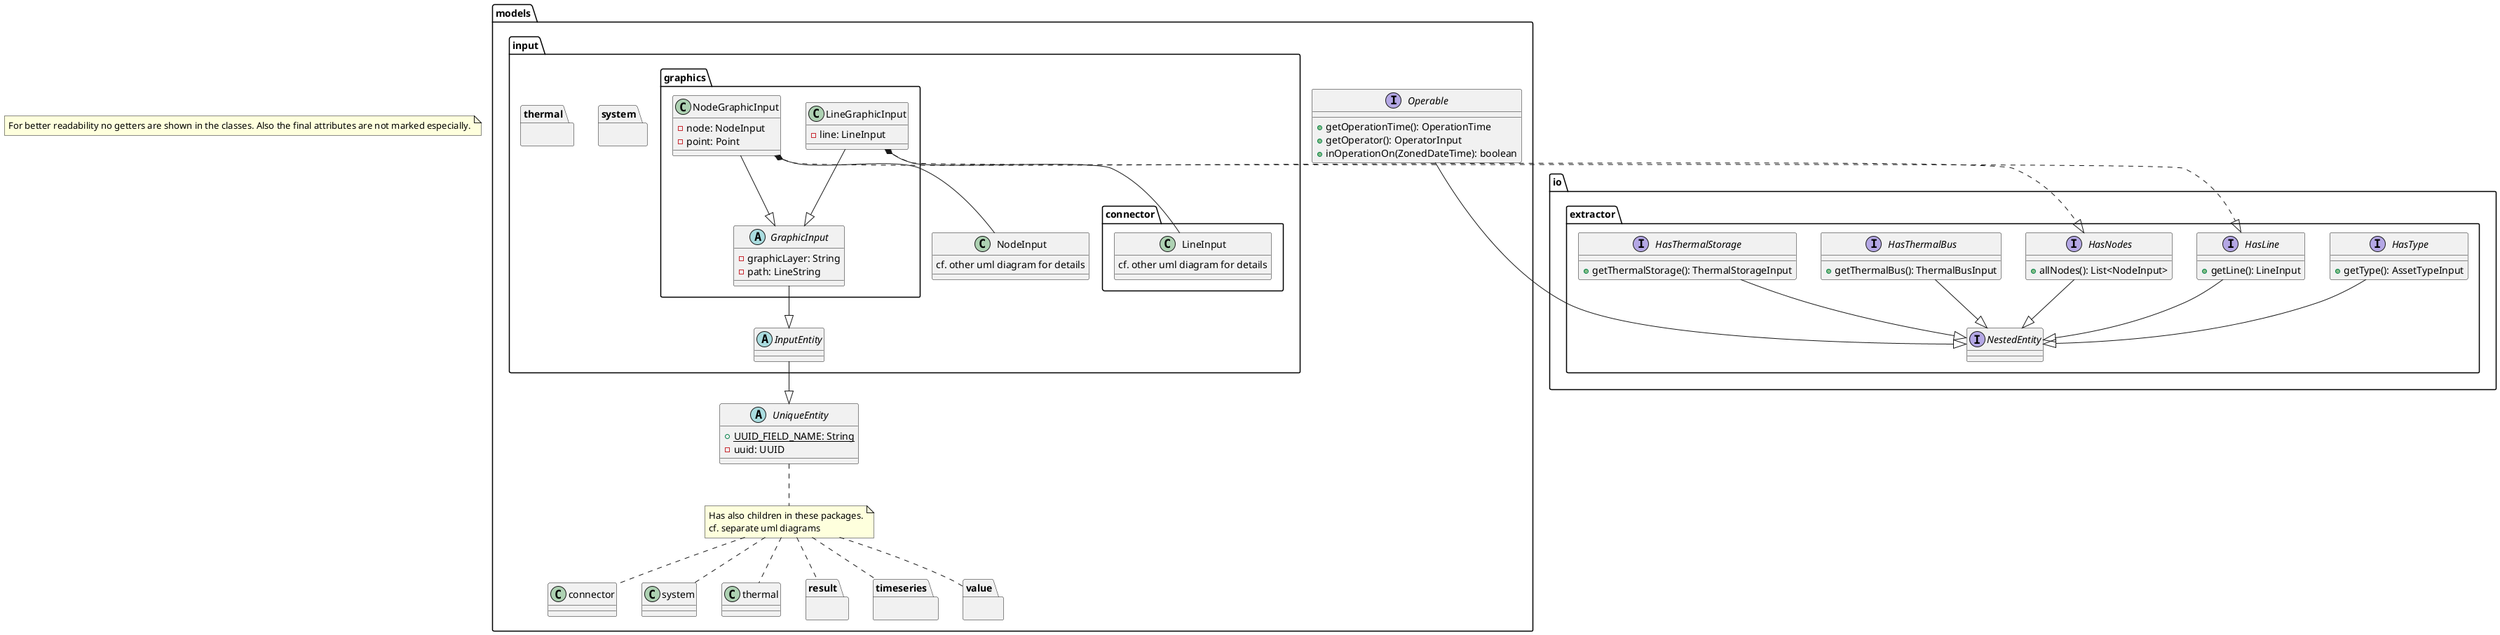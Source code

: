 @startuml
note "For better readability no getters are shown in the classes. Also the final attributes are not marked especially." as generalNote

package io.extractor {
    interface NestedEntity

    interface HasNodes {
        + allNodes(): List<NodeInput>
    }
    HasNodes --|> NestedEntity

    interface HasThermalBus {
        + getThermalBus(): ThermalBusInput
    }
    HasThermalBus --|> NestedEntity

    interface HasThermalStorage {
        + getThermalStorage(): ThermalStorageInput
    }
    HasThermalStorage --|> NestedEntity

    interface HasType {
        + getType(): AssetTypeInput
    }
    HasType --|> NestedEntity

    interface HasLine {
        + getLine(): LineInput
    }
    HasLine --|> NestedEntity
}

package models {

    abstract class UniqueEntity {
        + {static} UUID_FIELD_NAME: String
        - uuid: UUID
    }

    interface Operable {
        + getOperationTime(): OperationTime
        + getOperator(): OperatorInput
        + inOperationOn(ZonedDateTime): boolean
    }
    Operable --|> NestedEntity

    package result {}
    package timeseries {}
    package value {}
    note "Has also children in these packages.\ncf. separate uml diagrams" as childNote
    UniqueEntity .. childNote
    childNote .. result
    childNote .. timeseries
    childNote .. value
    childNote .. connector
    childNote .. system
    childNote .. thermal

    package input {
        abstract class InputEntity
        InputEntity --|> UniqueEntity

        class NodeInput {
            cf. other uml diagram for details
        }

        package connector {
            class LineInput {
                cf. other uml diagram for details
            }
        }

        package graphics {
            abstract class GraphicInput {
                - graphicLayer: String
                - path: LineString
            }
            GraphicInput --|> InputEntity

            class NodeGraphicInput {
                - node: NodeInput
                - point: Point
            }
            NodeGraphicInput --|> GraphicInput
            NodeGraphicInput ..|> HasNodes
            NodeGraphicInput *-- NodeInput

            class LineGraphicInput {
                - line: LineInput
            }
            LineGraphicInput --|> GraphicInput
            LineGraphicInput ..|> HasLine
            LineGraphicInput *-- LineInput
        }

        package system {}

        package thermal {}
    }
}

@enduml